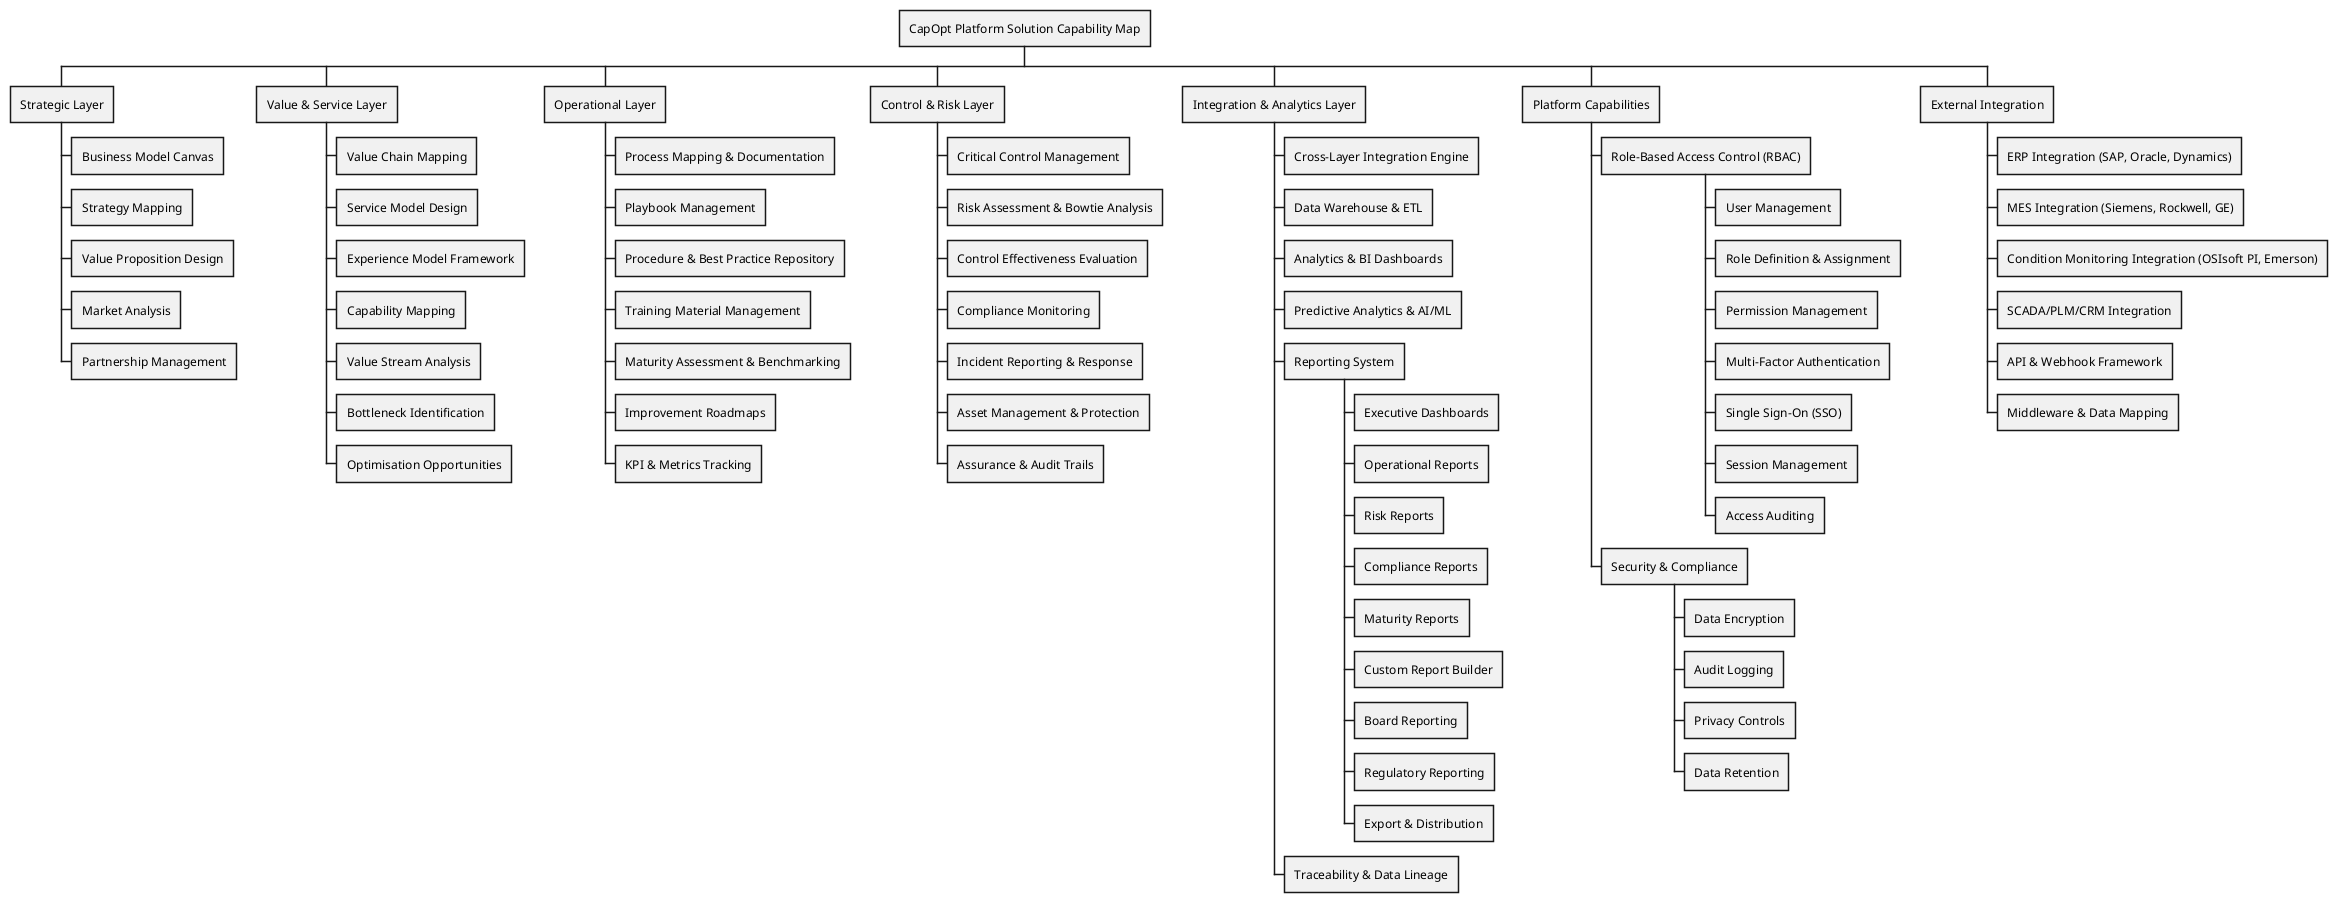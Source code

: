 @startwbs
* CapOpt Platform Solution Capability Map
** Strategic Layer
*** Business Model Canvas
*** Strategy Mapping
*** Value Proposition Design
*** Market Analysis
*** Partnership Management
** Value & Service Layer
*** Value Chain Mapping
*** Service Model Design
*** Experience Model Framework
*** Capability Mapping
*** Value Stream Analysis
*** Bottleneck Identification
*** Optimisation Opportunities
** Operational Layer
*** Process Mapping & Documentation
*** Playbook Management
*** Procedure & Best Practice Repository
*** Training Material Management
*** Maturity Assessment & Benchmarking
*** Improvement Roadmaps
*** KPI & Metrics Tracking
** Control & Risk Layer
*** Critical Control Management
*** Risk Assessment & Bowtie Analysis
*** Control Effectiveness Evaluation
*** Compliance Monitoring
*** Incident Reporting & Response
*** Asset Management & Protection
*** Assurance & Audit Trails
** Integration & Analytics Layer
*** Cross-Layer Integration Engine
*** Data Warehouse & ETL
*** Analytics & BI Dashboards
*** Predictive Analytics & AI/ML
*** Reporting System
**** Executive Dashboards
**** Operational Reports
**** Risk Reports
**** Compliance Reports
**** Maturity Reports
**** Custom Report Builder
**** Board Reporting
**** Regulatory Reporting
**** Export & Distribution
*** Traceability & Data Lineage
** Platform Capabilities
*** Role-Based Access Control (RBAC)
**** User Management
**** Role Definition & Assignment
**** Permission Management
**** Multi-Factor Authentication
**** Single Sign-On (SSO)
**** Session Management
**** Access Auditing
*** Security & Compliance
**** Data Encryption
**** Audit Logging
**** Privacy Controls
**** Data Retention
** External Integration
*** ERP Integration (SAP, Oracle, Dynamics)
*** MES Integration (Siemens, Rockwell, GE)
*** Condition Monitoring Integration (OSIsoft PI, Emerson)
*** SCADA/PLM/CRM Integration
*** API & Webhook Framework
*** Middleware & Data Mapping
@endwbs 